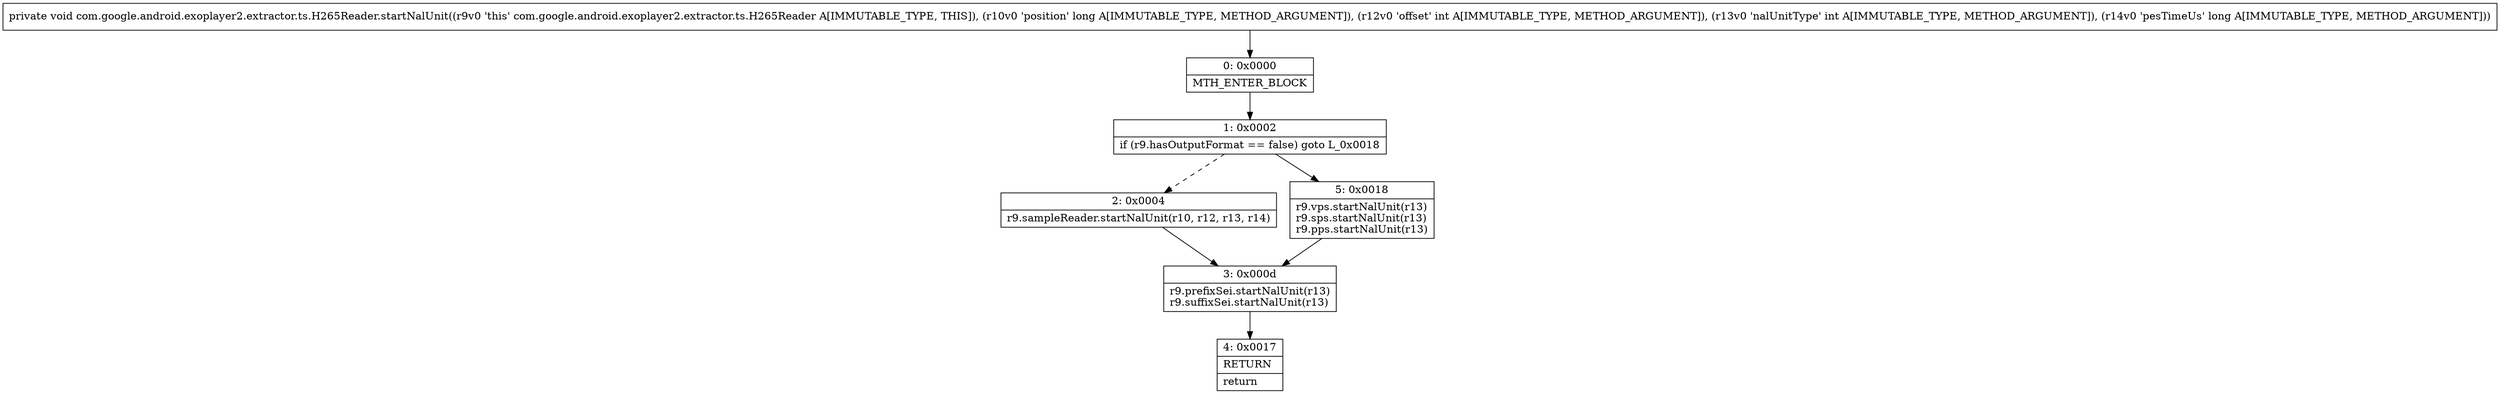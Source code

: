 digraph "CFG forcom.google.android.exoplayer2.extractor.ts.H265Reader.startNalUnit(JIIJ)V" {
Node_0 [shape=record,label="{0\:\ 0x0000|MTH_ENTER_BLOCK\l}"];
Node_1 [shape=record,label="{1\:\ 0x0002|if (r9.hasOutputFormat == false) goto L_0x0018\l}"];
Node_2 [shape=record,label="{2\:\ 0x0004|r9.sampleReader.startNalUnit(r10, r12, r13, r14)\l}"];
Node_3 [shape=record,label="{3\:\ 0x000d|r9.prefixSei.startNalUnit(r13)\lr9.suffixSei.startNalUnit(r13)\l}"];
Node_4 [shape=record,label="{4\:\ 0x0017|RETURN\l|return\l}"];
Node_5 [shape=record,label="{5\:\ 0x0018|r9.vps.startNalUnit(r13)\lr9.sps.startNalUnit(r13)\lr9.pps.startNalUnit(r13)\l}"];
MethodNode[shape=record,label="{private void com.google.android.exoplayer2.extractor.ts.H265Reader.startNalUnit((r9v0 'this' com.google.android.exoplayer2.extractor.ts.H265Reader A[IMMUTABLE_TYPE, THIS]), (r10v0 'position' long A[IMMUTABLE_TYPE, METHOD_ARGUMENT]), (r12v0 'offset' int A[IMMUTABLE_TYPE, METHOD_ARGUMENT]), (r13v0 'nalUnitType' int A[IMMUTABLE_TYPE, METHOD_ARGUMENT]), (r14v0 'pesTimeUs' long A[IMMUTABLE_TYPE, METHOD_ARGUMENT])) }"];
MethodNode -> Node_0;
Node_0 -> Node_1;
Node_1 -> Node_2[style=dashed];
Node_1 -> Node_5;
Node_2 -> Node_3;
Node_3 -> Node_4;
Node_5 -> Node_3;
}

